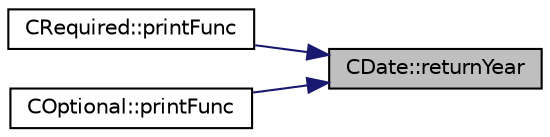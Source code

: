 digraph "CDate::returnYear"
{
 // LATEX_PDF_SIZE
  edge [fontname="Helvetica",fontsize="10",labelfontname="Helvetica",labelfontsize="10"];
  node [fontname="Helvetica",fontsize="10",shape=record];
  rankdir="RL";
  Node1 [label="CDate::returnYear",height=0.2,width=0.4,color="black", fillcolor="grey75", style="filled", fontcolor="black",tooltip=" "];
  Node1 -> Node2 [dir="back",color="midnightblue",fontsize="10",style="solid",fontname="Helvetica"];
  Node2 [label="CRequired::printFunc",height=0.2,width=0.4,color="black", fillcolor="white", style="filled",URL="$classCRequired.html#a88371bbdd2994bd535834dc7c948fa99",tooltip=" "];
  Node1 -> Node3 [dir="back",color="midnightblue",fontsize="10",style="solid",fontname="Helvetica"];
  Node3 [label="COptional::printFunc",height=0.2,width=0.4,color="black", fillcolor="white", style="filled",URL="$classCOptional.html#a1017ba7f69370a4ad499711d3683cd18",tooltip=" "];
}
